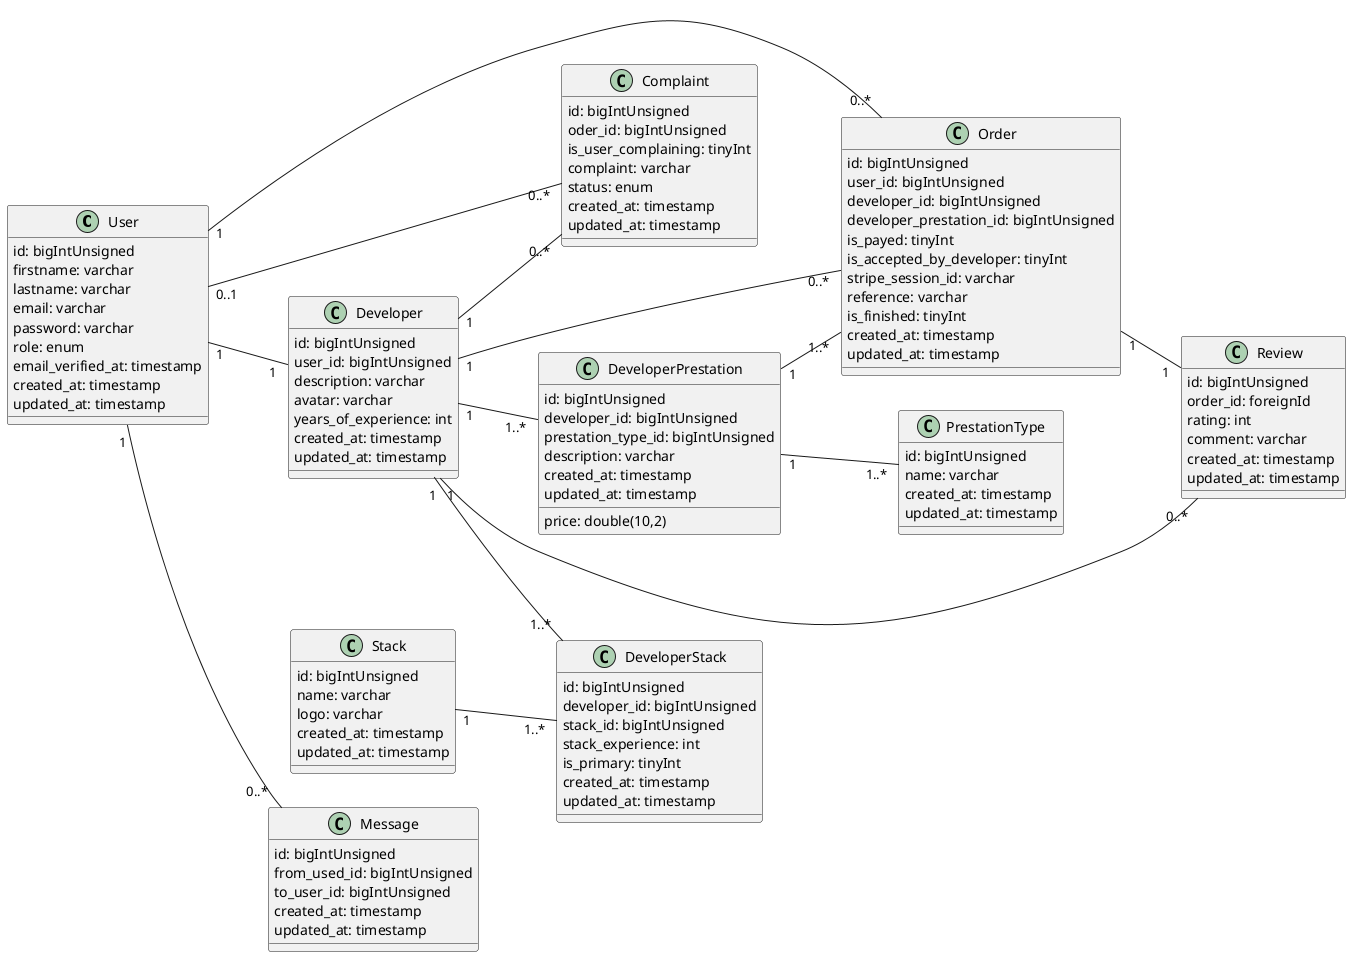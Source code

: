 @startuml Class
'change direction to not overlap with other classes
left to right direction


class User {
  id: bigIntUnsigned
  firstname: varchar
  lastname: varchar
  email: varchar
  password: varchar
  role: enum
  email_verified_at: timestamp
  created_at: timestamp
  updated_at: timestamp
}

class Developer {
  id: bigIntUnsigned
  user_id: bigIntUnsigned
  description: varchar
  avatar: varchar
  years_of_experience: int
  created_at: timestamp
  updated_at: timestamp
}

class PrestationType {
  id: bigIntUnsigned
  name: varchar
  created_at: timestamp
  updated_at: timestamp
}

class DeveloperPrestation {
  id: bigIntUnsigned
  developer_id: bigIntUnsigned
  prestation_type_id: bigIntUnsigned
  description: varchar
  price: double(10,2)
  created_at: timestamp
  updated_at: timestamp
}

class DeveloperStack {
  id: bigIntUnsigned
  developer_id: bigIntUnsigned
  stack_id: bigIntUnsigned
  stack_experience: int
  is_primary: tinyInt
  created_at: timestamp
  updated_at: timestamp
}

class Stack {
  id: bigIntUnsigned
  name: varchar
  logo: varchar
  created_at: timestamp
  updated_at: timestamp
}

class Order {
  id: bigIntUnsigned
  user_id: bigIntUnsigned
  developer_id: bigIntUnsigned
  developer_prestation_id: bigIntUnsigned
  is_payed: tinyInt
  is_accepted_by_developer: tinyInt
  stripe_session_id: varchar
  reference: varchar
  is_finished: tinyInt
  created_at: timestamp
  updated_at: timestamp
}

class Review {
  id: bigIntUnsigned
  order_id: foreignId
  rating: int
  comment: varchar
  created_at: timestamp
  updated_at: timestamp
}

class Message {
  id: bigIntUnsigned
  from_used_id: bigIntUnsigned
  to_user_id: bigIntUnsigned
  created_at: timestamp
  updated_at: timestamp
}

class Complaint {
  id: bigIntUnsigned
  oder_id: bigIntUnsigned
  is_user_complaining: tinyInt
  complaint: varchar
  status: enum
  created_at: timestamp
  updated_at: timestamp
}

User "0..1 " -- "0..* " Complaint
User "1 " -- "0..* "Message
User "1 " -- "0..* " Order
User "1 " -- "1 " Developer

Developer "1 " -- "1..* "DeveloperStack
Developer "1 " -- "0..* " Order
Developer "1 "-- "0..* " Review
Developer "1 " -- "1..* " DeveloperPrestation
Developer "1 " -- "0..* " Complaint

DeveloperPrestation "1 " -- "1..* " PrestationType
DeveloperPrestation "1 " -- "1..* " Order

Stack "1 "-- "1..* " DeveloperStack

Order "1 " -- "1 " Review


@enduml
